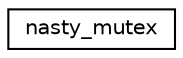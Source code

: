 digraph "Graphical Class Hierarchy"
{
  edge [fontname="Helvetica",fontsize="10",labelfontname="Helvetica",labelfontsize="10"];
  node [fontname="Helvetica",fontsize="10",shape=record];
  rankdir="LR";
  Node0 [label="nasty_mutex",height=0.2,width=0.4,color="black", fillcolor="white", style="filled",URL="$classnasty__mutex.html"];
}
